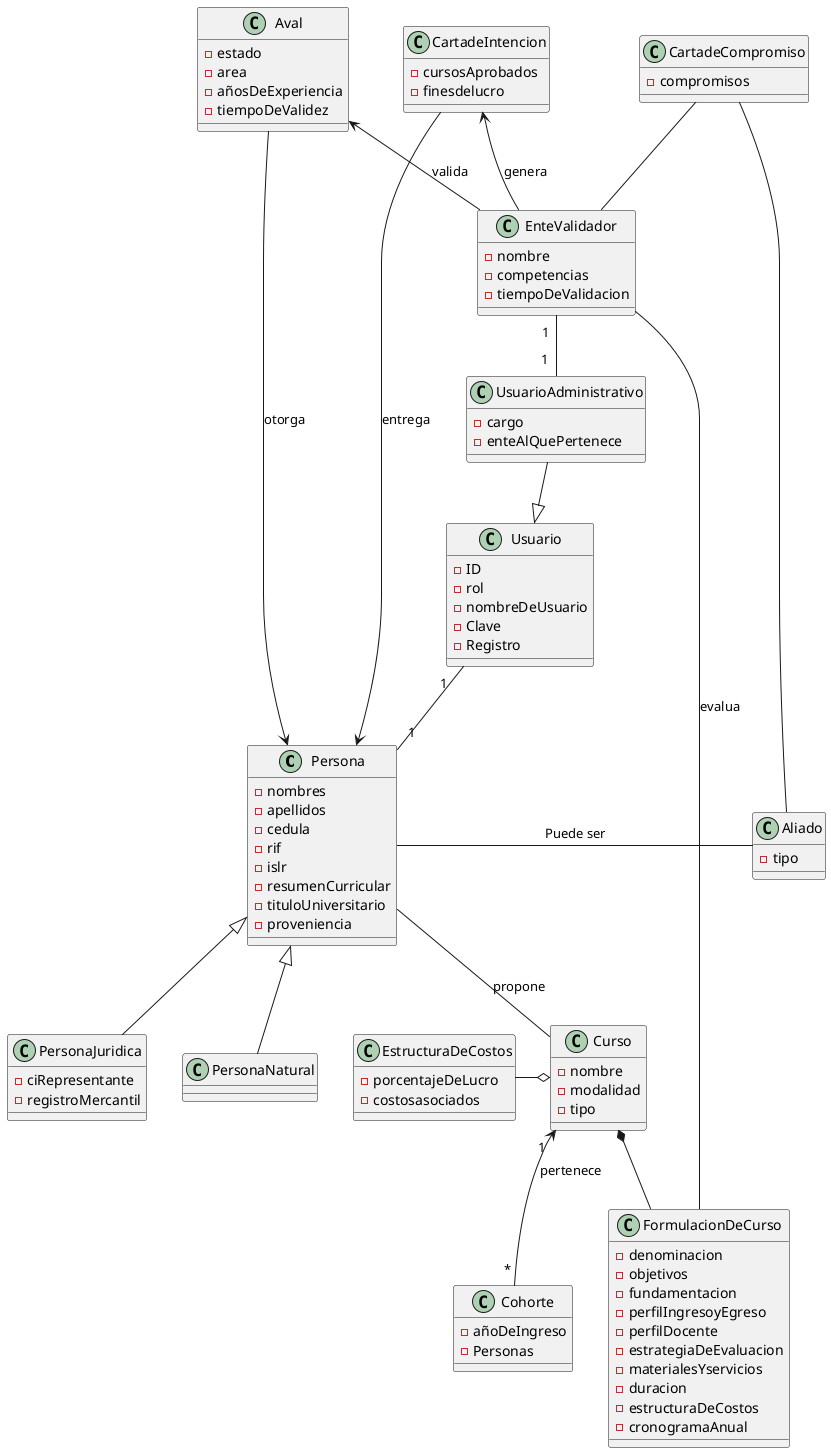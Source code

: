 @startuml Diagrama de Clases 

Class Persona{
- nombres
- apellidos
- cedula
- rif
- islr
- resumenCurricular
- tituloUniversitario
- proveniencia
}

Class PersonaJuridica{
- ciRepresentante
- registroMercantil
}


Persona <|-- PersonaJuridica
Persona <|-- PersonaNatural
Class Aliado{
- tipo
}
Aliado --l- Persona: Puede ser



Class Aval{
- estado
- area 
- añosDeExperiencia
- tiempoDeValidez
}

class Cohorte{
- añoDeIngreso
- Personas
}

Class EstructuraDeCostos{
- porcentajeDeLucro
- costosasociados
}

Class FormulacionDeCurso{
- denominacion
- objetivos
- fundamentacion
- perfilIngresoyEgreso
- perfilDocente
- estrategiaDeEvaluacion
- materialesYservicios
- duracion
- estructuraDeCostos
- cronogramaAnual
}


Class Curso{
- nombre
- modalidad
- tipo
}

Curso *-- FormulacionDeCurso
Persona -- Curso :  propone


Class Usuario{
    - ID
    - rol
    - nombreDeUsuario
    - Clave
    - Registro
}
Class UsuarioAdministrativo{
    -cargo
    -enteAlQuePertenece
}

UsuarioAdministrativo --|> Usuario

Usuario "  1   " -- " 1 " Persona


Class CartadeIntencion{
- cursosAprobados
- finesdelucro
}

Class CartadeCompromiso{
- compromisos
}

Class EnteValidador{
    - nombre
    - competencias
    - tiempoDeValidacion
}

EnteValidador "  1  "--"  1  " UsuarioAdministrativo
EnteValidador -- FormulacionDeCurso : evalua
Aval <-- EnteValidador : valida
Aval --> Persona : otorga
CartadeIntencion <-- EnteValidador : genera
CartadeIntencion --> Persona : entrega
Curso " 1 "<-- " * " Cohorte : pertenece
CartadeCompromiso -- EnteValidador
CartadeCompromiso -- Aliado
EstructuraDeCostos -r-----o Curso 
@enduml